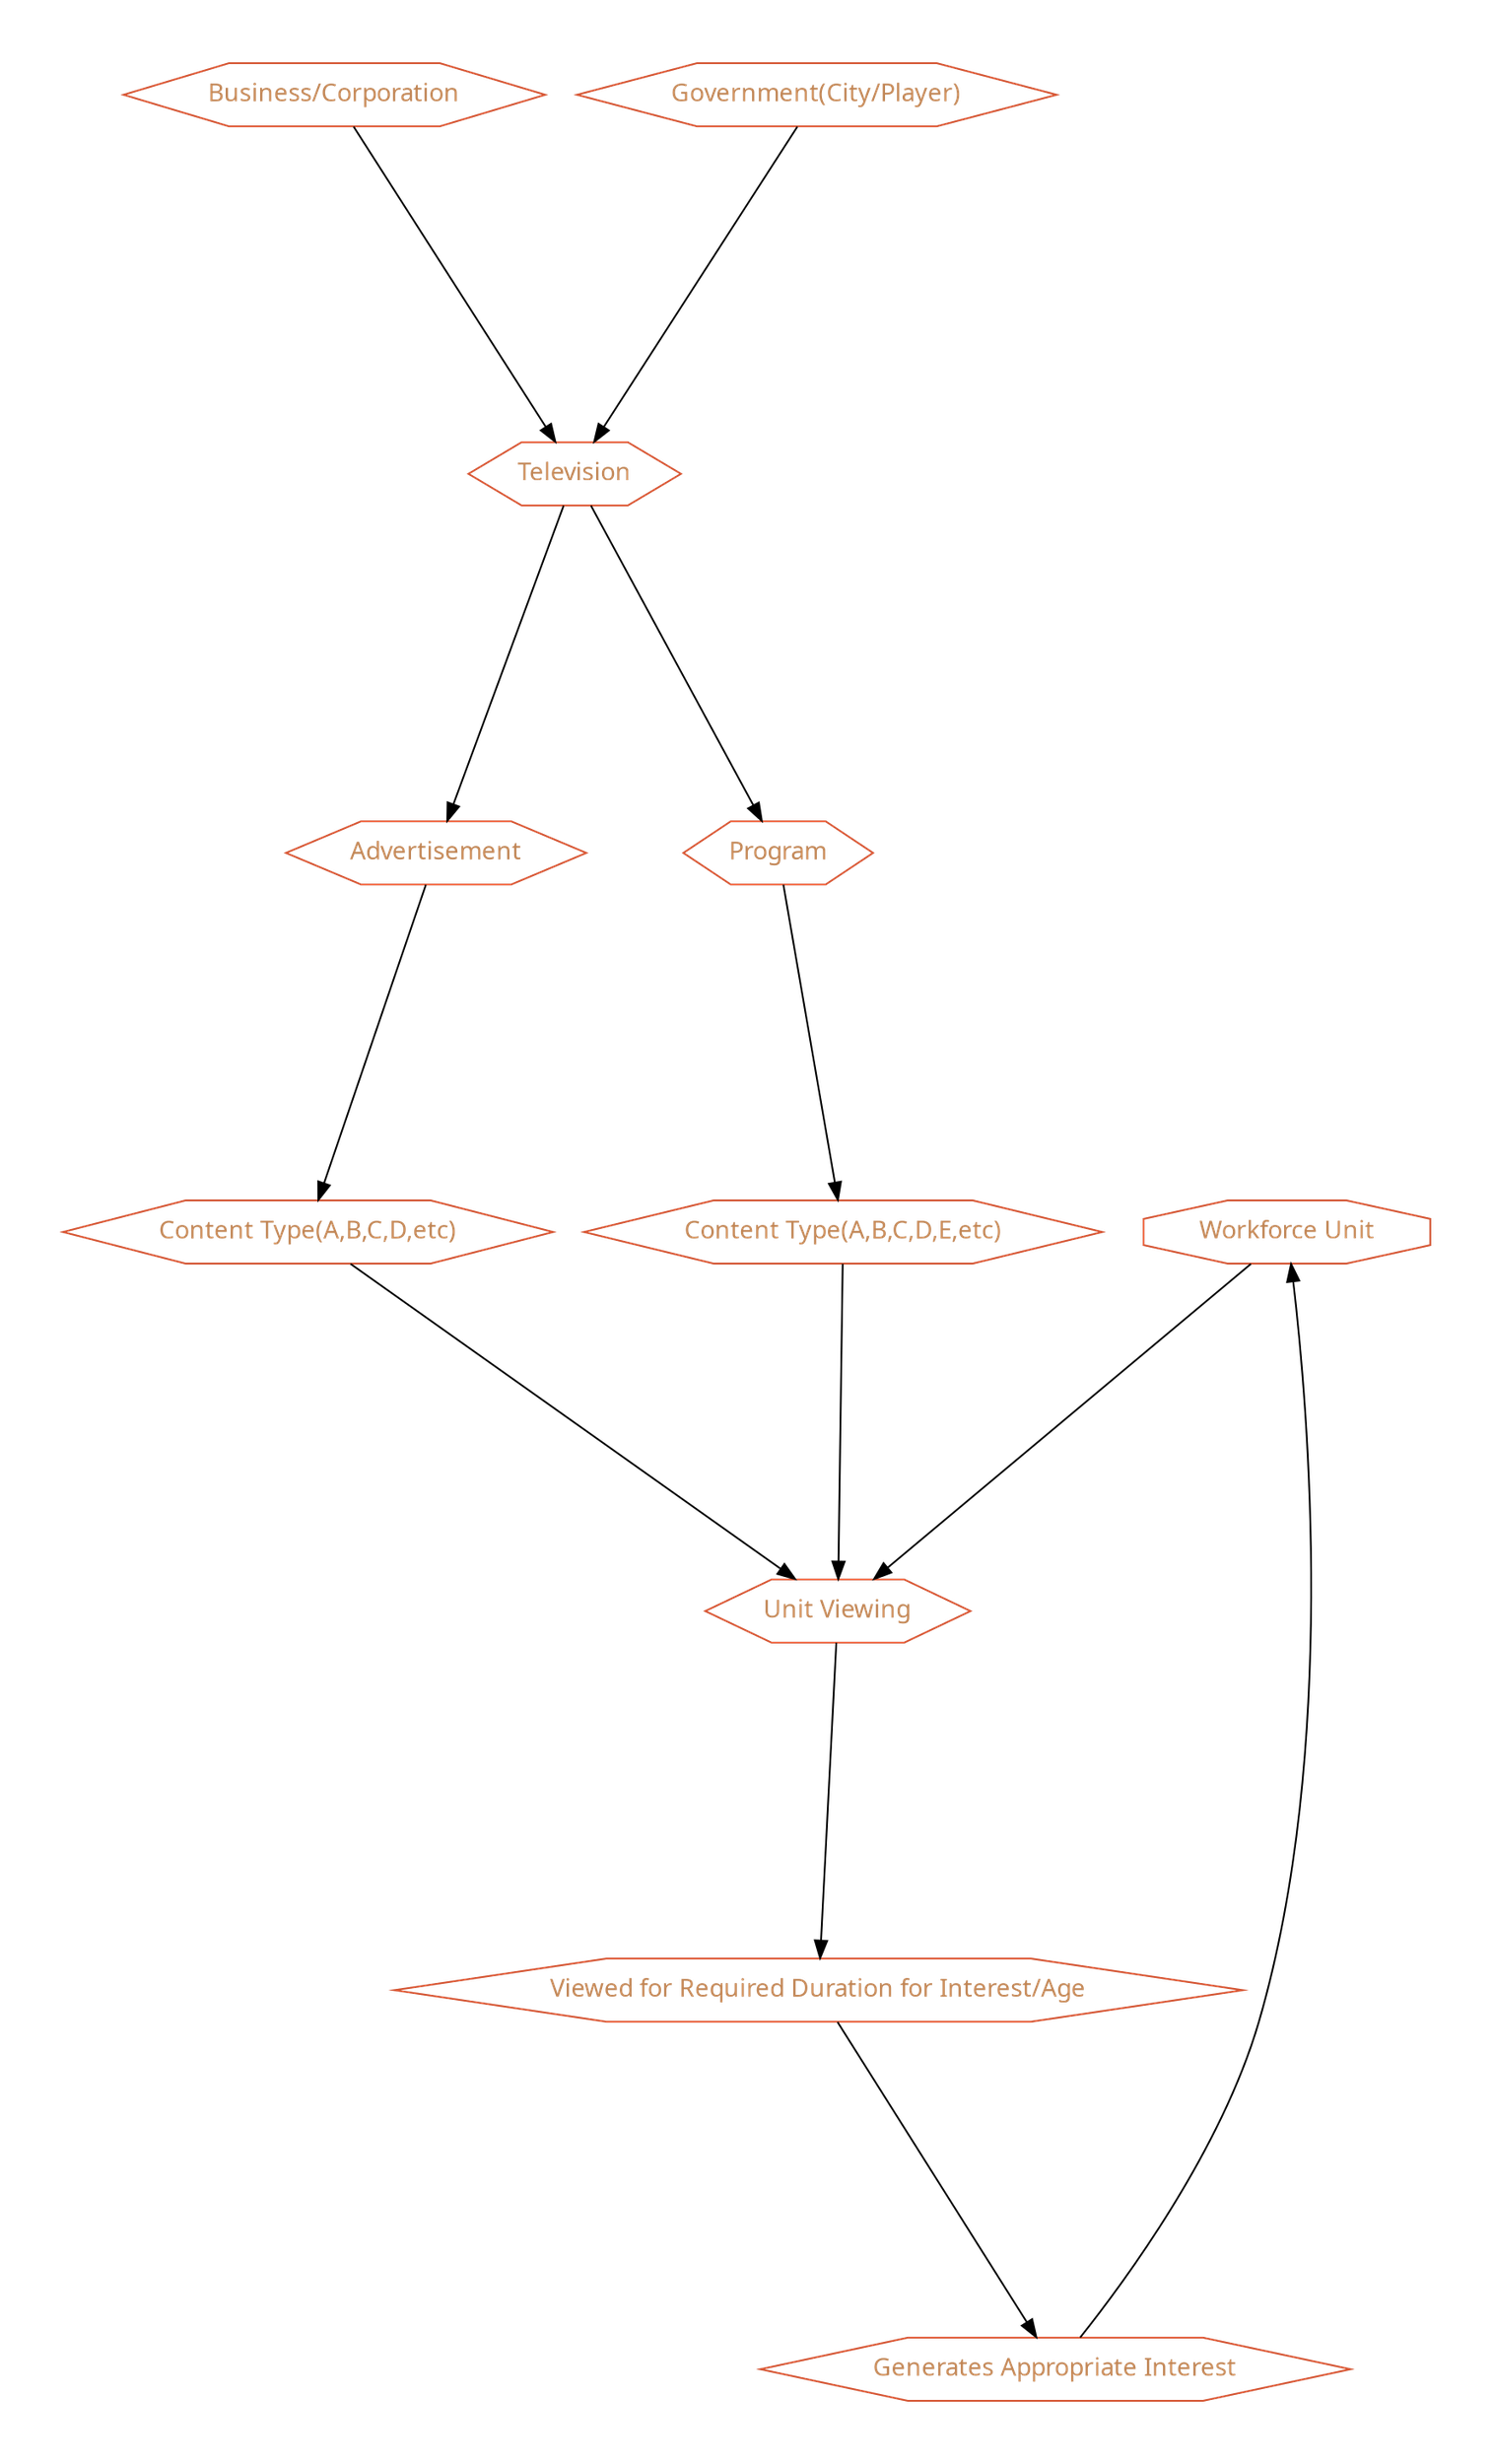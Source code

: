/*
  This is part of the Avaneya Project Crew Handbook.
  Copyright (C) 2010-2013 Cartesian Theatre <info@cartesiantheatre.com>.
  See the file License for copying conditions.
  
  To manually compile:
      $ sudo aptitude install graphviz
      $ twopi -Tpdf Workforce_Interests.twopi.gv -o Workforce_Interests.pdf
*/

digraph Workforce_Needs
{
    // Graph attributes...
    bgcolor="transparent";
    margin="0";
    ratio="auto";
    ranksep="2.5";
    pad="0.5,0.5";
    compound="true";
    overlap="vpsc";
    root="Zones";

    // Node attributes...
    node[color="#d3502dff"];
    node[fillcolor="gray10"];
    node[fontcolor="#c08453ff"];
    node[fontname="Ubuntu"];
    node[shape="none"]


// Interests

	"Workforce Unit"[shape="octagon"]
	"Television"[shape="hexagon"]
	"Advertisement"[shape="hexagon"]
	"Program"[shape="hexagon"]
	"Business/Corporation"[shape="hexagon"]
	"Government(City/Player)"[shape="hexagon"]
	"Content Type(A,B,C,D,etc)"[shape="hexagon"]
	"Content Type(A,B,C,D,E,etc)"[shape="hexagon"]
	"Unit Viewing"[shape="hexagon"]
	"Viewed for Required Duration for Interest/Age"[shape="hexagon"]
	"Generates Appropriate Interest"[shape="hexagon"]

// Relations
	// Television	

	"Business/Corporation"		-> "Television";
	"Government(City/Player)"	-> "Television";

	"Television"	-> "Advertisement";
	"Television"	-> "Program";

	"Advertisement"	-> "Content Type(A,B,C,D,etc)";
	"Program"	-> "Content Type(A,B,C,D,E,etc)";

	"Content Type(A,B,C,D,etc)"	-> "Unit Viewing";	
	"Content Type(A,B,C,D,E,etc)"	-> "Unit Viewing";

	"Workforce Unit"	-> "Unit Viewing";	
	
	"Unit Viewing"		-> "Viewed for Required Duration for Interest/Age";

	"Viewed for Required Duration for Interest/Age"	-> "Generates Appropriate Interest";	

	"Generates Appropriate Interest" -> "Workforce Unit";


	//













}
